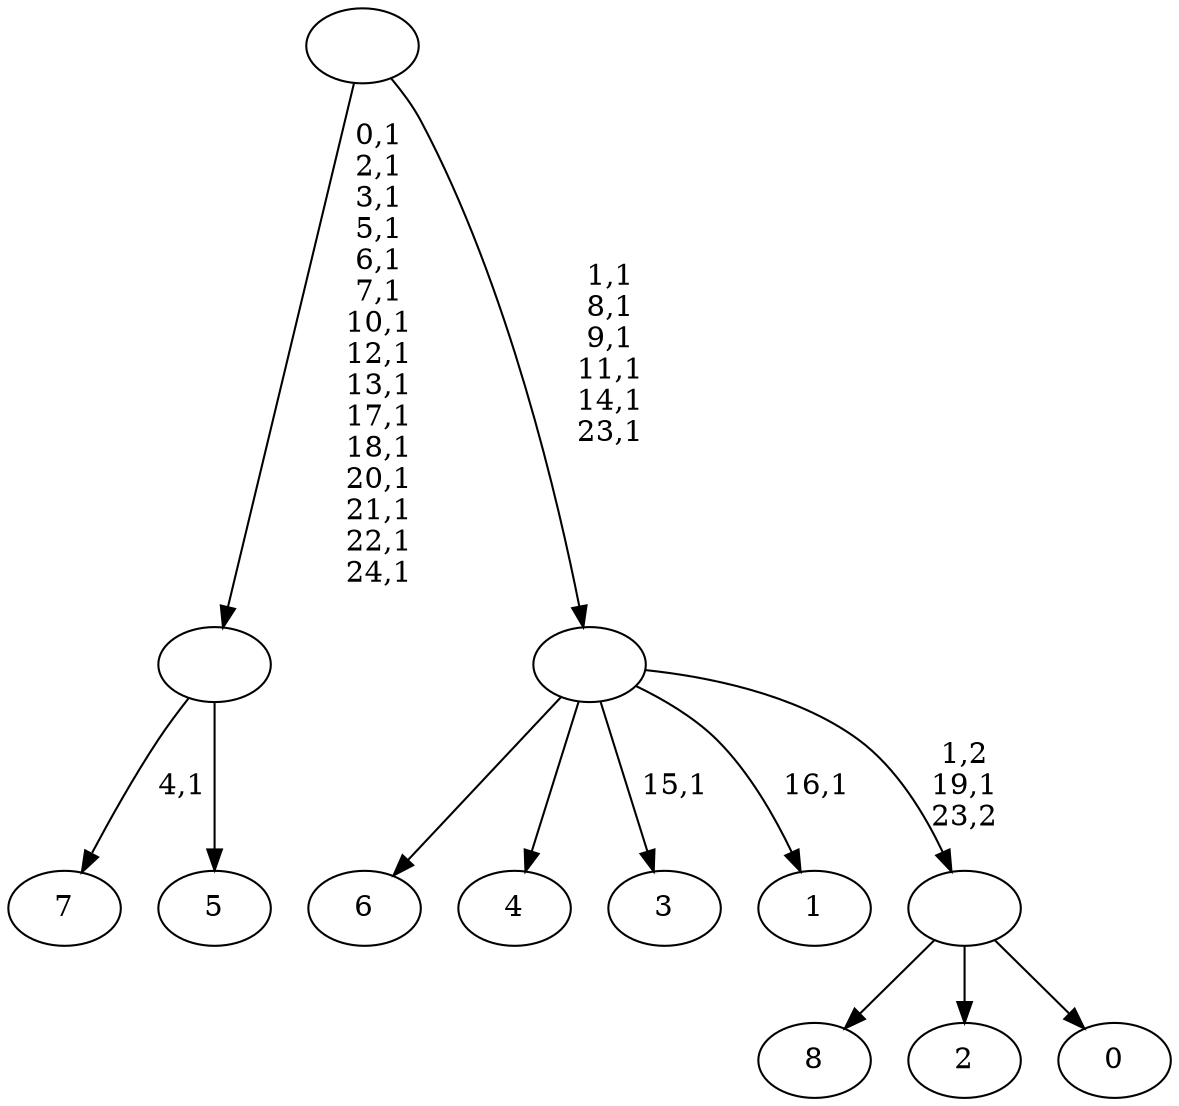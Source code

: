 digraph T {
	34 [label="8"]
	33 [label="7"]
	31 [label="6"]
	30 [label="5"]
	29 [label=""]
	14 [label="4"]
	13 [label="3"]
	11 [label="2"]
	10 [label="1"]
	8 [label="0"]
	7 [label=""]
	6 [label=""]
	0 [label=""]
	29 -> 33 [label="4,1"]
	29 -> 30 [label=""]
	7 -> 34 [label=""]
	7 -> 11 [label=""]
	7 -> 8 [label=""]
	6 -> 10 [label="16,1"]
	6 -> 13 [label="15,1"]
	6 -> 31 [label=""]
	6 -> 14 [label=""]
	6 -> 7 [label="1,2\n19,1\n23,2"]
	0 -> 6 [label="1,1\n8,1\n9,1\n11,1\n14,1\n23,1"]
	0 -> 29 [label="0,1\n2,1\n3,1\n5,1\n6,1\n7,1\n10,1\n12,1\n13,1\n17,1\n18,1\n20,1\n21,1\n22,1\n24,1"]
}
